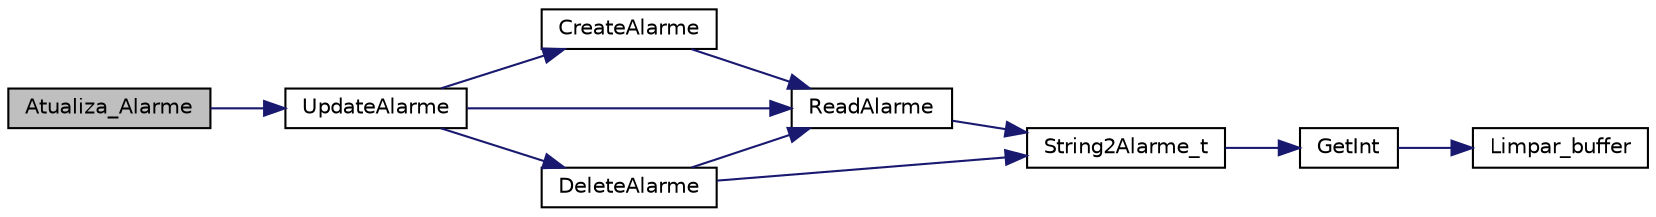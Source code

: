 digraph "Atualiza_Alarme"
{
 // LATEX_PDF_SIZE
  edge [fontname="Helvetica",fontsize="10",labelfontname="Helvetica",labelfontsize="10"];
  node [fontname="Helvetica",fontsize="10",shape=record];
  rankdir="LR";
  Node1 [label="Atualiza_Alarme",height=0.2,width=0.4,color="black", fillcolor="grey75", style="filled", fontcolor="black",tooltip=" "];
  Node1 -> Node2 [color="midnightblue",fontsize="10",style="solid"];
  Node2 [label="UpdateAlarme",height=0.2,width=0.4,color="black", fillcolor="white", style="filled",URL="$_alarmes_8h.html#a935fde5a6fbc72e946c9a8199468d080",tooltip=" "];
  Node2 -> Node3 [color="midnightblue",fontsize="10",style="solid"];
  Node3 [label="CreateAlarme",height=0.2,width=0.4,color="black", fillcolor="white", style="filled",URL="$_alarmes_8h.html#a579cc6b41cc01dc70037df44d295fa8e",tooltip=" "];
  Node3 -> Node4 [color="midnightblue",fontsize="10",style="solid"];
  Node4 [label="ReadAlarme",height=0.2,width=0.4,color="black", fillcolor="white", style="filled",URL="$_alarmes_8h.html#ae902698da61e7dadccfd319f5f55b39a",tooltip=" "];
  Node4 -> Node5 [color="midnightblue",fontsize="10",style="solid"];
  Node5 [label="String2Alarme_t",height=0.2,width=0.4,color="black", fillcolor="white", style="filled",URL="$_alarmes_8h.html#ad1390ee930b2bbd803c3211f6dec8045",tooltip=" "];
  Node5 -> Node6 [color="midnightblue",fontsize="10",style="solid"];
  Node6 [label="GetInt",height=0.2,width=0.4,color="black", fillcolor="white", style="filled",URL="$_equipamento_8h.html#af33a10e452044c45a2b0c01279a47430",tooltip=" "];
  Node6 -> Node7 [color="midnightblue",fontsize="10",style="solid"];
  Node7 [label="Limpar_buffer",height=0.2,width=0.4,color="black", fillcolor="white", style="filled",URL="$_equipamento_8h.html#a7662232d4e826e676ec12c39ac8af870",tooltip=" "];
  Node2 -> Node8 [color="midnightblue",fontsize="10",style="solid"];
  Node8 [label="DeleteAlarme",height=0.2,width=0.4,color="black", fillcolor="white", style="filled",URL="$_alarmes_8h.html#a25b1300b2c90d1e4188426f3b30fceb6",tooltip=" "];
  Node8 -> Node4 [color="midnightblue",fontsize="10",style="solid"];
  Node8 -> Node5 [color="midnightblue",fontsize="10",style="solid"];
  Node2 -> Node4 [color="midnightblue",fontsize="10",style="solid"];
}
